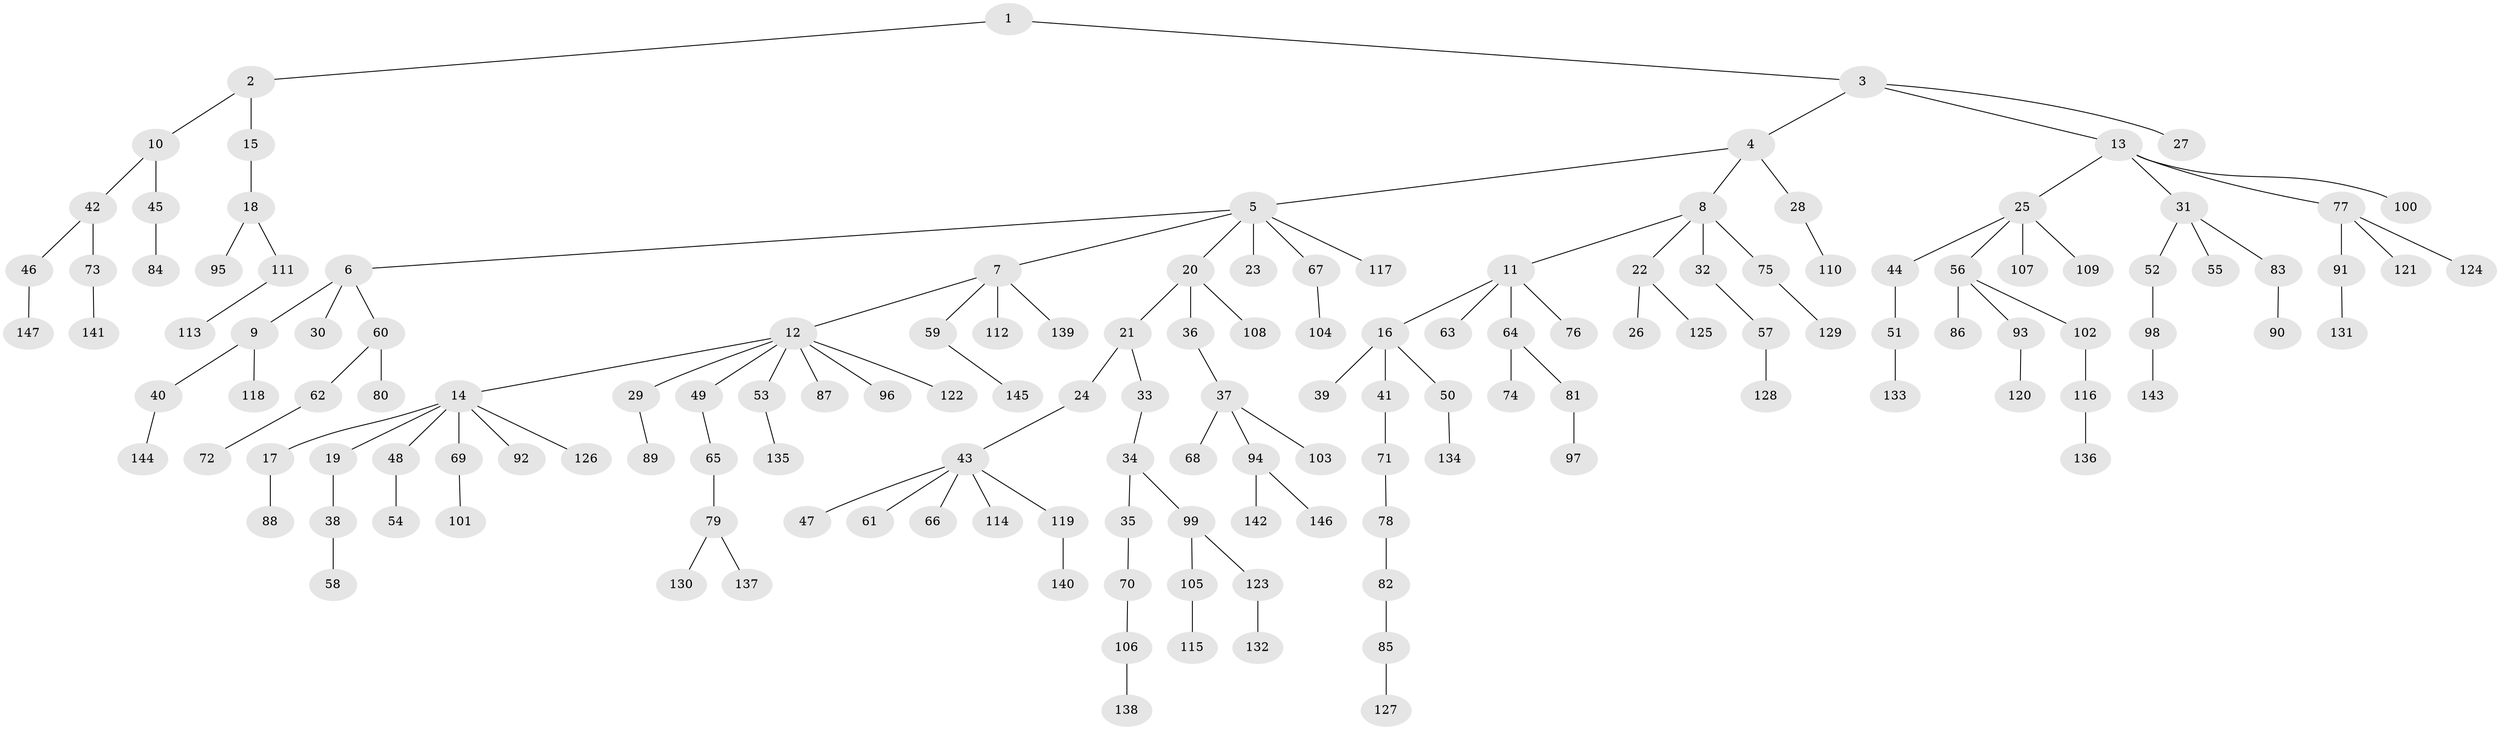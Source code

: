// coarse degree distribution, {3: 0.09803921568627451, 9: 0.00980392156862745, 5: 0.029411764705882353, 6: 0.00980392156862745, 2: 0.2647058823529412, 8: 0.00980392156862745, 7: 0.0196078431372549, 4: 0.029411764705882353, 1: 0.5294117647058824}
// Generated by graph-tools (version 1.1) at 2025/19/03/04/25 18:19:07]
// undirected, 147 vertices, 146 edges
graph export_dot {
graph [start="1"]
  node [color=gray90,style=filled];
  1;
  2;
  3;
  4;
  5;
  6;
  7;
  8;
  9;
  10;
  11;
  12;
  13;
  14;
  15;
  16;
  17;
  18;
  19;
  20;
  21;
  22;
  23;
  24;
  25;
  26;
  27;
  28;
  29;
  30;
  31;
  32;
  33;
  34;
  35;
  36;
  37;
  38;
  39;
  40;
  41;
  42;
  43;
  44;
  45;
  46;
  47;
  48;
  49;
  50;
  51;
  52;
  53;
  54;
  55;
  56;
  57;
  58;
  59;
  60;
  61;
  62;
  63;
  64;
  65;
  66;
  67;
  68;
  69;
  70;
  71;
  72;
  73;
  74;
  75;
  76;
  77;
  78;
  79;
  80;
  81;
  82;
  83;
  84;
  85;
  86;
  87;
  88;
  89;
  90;
  91;
  92;
  93;
  94;
  95;
  96;
  97;
  98;
  99;
  100;
  101;
  102;
  103;
  104;
  105;
  106;
  107;
  108;
  109;
  110;
  111;
  112;
  113;
  114;
  115;
  116;
  117;
  118;
  119;
  120;
  121;
  122;
  123;
  124;
  125;
  126;
  127;
  128;
  129;
  130;
  131;
  132;
  133;
  134;
  135;
  136;
  137;
  138;
  139;
  140;
  141;
  142;
  143;
  144;
  145;
  146;
  147;
  1 -- 2;
  1 -- 3;
  2 -- 10;
  2 -- 15;
  3 -- 4;
  3 -- 13;
  3 -- 27;
  4 -- 5;
  4 -- 8;
  4 -- 28;
  5 -- 6;
  5 -- 7;
  5 -- 20;
  5 -- 23;
  5 -- 67;
  5 -- 117;
  6 -- 9;
  6 -- 30;
  6 -- 60;
  7 -- 12;
  7 -- 59;
  7 -- 112;
  7 -- 139;
  8 -- 11;
  8 -- 22;
  8 -- 32;
  8 -- 75;
  9 -- 40;
  9 -- 118;
  10 -- 42;
  10 -- 45;
  11 -- 16;
  11 -- 63;
  11 -- 64;
  11 -- 76;
  12 -- 14;
  12 -- 29;
  12 -- 49;
  12 -- 53;
  12 -- 87;
  12 -- 96;
  12 -- 122;
  13 -- 25;
  13 -- 31;
  13 -- 77;
  13 -- 100;
  14 -- 17;
  14 -- 19;
  14 -- 48;
  14 -- 69;
  14 -- 92;
  14 -- 126;
  15 -- 18;
  16 -- 39;
  16 -- 41;
  16 -- 50;
  17 -- 88;
  18 -- 95;
  18 -- 111;
  19 -- 38;
  20 -- 21;
  20 -- 36;
  20 -- 108;
  21 -- 24;
  21 -- 33;
  22 -- 26;
  22 -- 125;
  24 -- 43;
  25 -- 44;
  25 -- 56;
  25 -- 107;
  25 -- 109;
  28 -- 110;
  29 -- 89;
  31 -- 52;
  31 -- 55;
  31 -- 83;
  32 -- 57;
  33 -- 34;
  34 -- 35;
  34 -- 99;
  35 -- 70;
  36 -- 37;
  37 -- 68;
  37 -- 94;
  37 -- 103;
  38 -- 58;
  40 -- 144;
  41 -- 71;
  42 -- 46;
  42 -- 73;
  43 -- 47;
  43 -- 61;
  43 -- 66;
  43 -- 114;
  43 -- 119;
  44 -- 51;
  45 -- 84;
  46 -- 147;
  48 -- 54;
  49 -- 65;
  50 -- 134;
  51 -- 133;
  52 -- 98;
  53 -- 135;
  56 -- 86;
  56 -- 93;
  56 -- 102;
  57 -- 128;
  59 -- 145;
  60 -- 62;
  60 -- 80;
  62 -- 72;
  64 -- 74;
  64 -- 81;
  65 -- 79;
  67 -- 104;
  69 -- 101;
  70 -- 106;
  71 -- 78;
  73 -- 141;
  75 -- 129;
  77 -- 91;
  77 -- 121;
  77 -- 124;
  78 -- 82;
  79 -- 130;
  79 -- 137;
  81 -- 97;
  82 -- 85;
  83 -- 90;
  85 -- 127;
  91 -- 131;
  93 -- 120;
  94 -- 142;
  94 -- 146;
  98 -- 143;
  99 -- 105;
  99 -- 123;
  102 -- 116;
  105 -- 115;
  106 -- 138;
  111 -- 113;
  116 -- 136;
  119 -- 140;
  123 -- 132;
}
